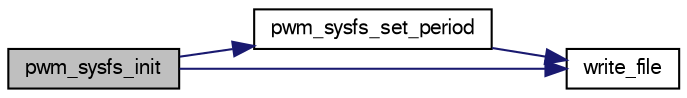 digraph "pwm_sysfs_init"
{
  edge [fontname="FreeSans",fontsize="10",labelfontname="FreeSans",labelfontsize="10"];
  node [fontname="FreeSans",fontsize="10",shape=record];
  rankdir="LR";
  Node1 [label="pwm_sysfs_init",height=0.2,width=0.4,color="black", fillcolor="grey75", style="filled", fontcolor="black"];
  Node1 -> Node2 [color="midnightblue",fontsize="10",style="solid",fontname="FreeSans"];
  Node2 [label="pwm_sysfs_set_period",height=0.2,width=0.4,color="black", fillcolor="white", style="filled",URL="$pwm__sysfs_8c.html#a06e6802ca3a6585dac2523484f402131"];
  Node2 -> Node3 [color="midnightblue",fontsize="10",style="solid",fontname="FreeSans"];
  Node3 [label="write_file",height=0.2,width=0.4,color="black", fillcolor="white", style="filled",URL="$pwm__sysfs_8c.html#ad00f6141458677eb0aaee87f85c7954d"];
  Node1 -> Node3 [color="midnightblue",fontsize="10",style="solid",fontname="FreeSans"];
}
